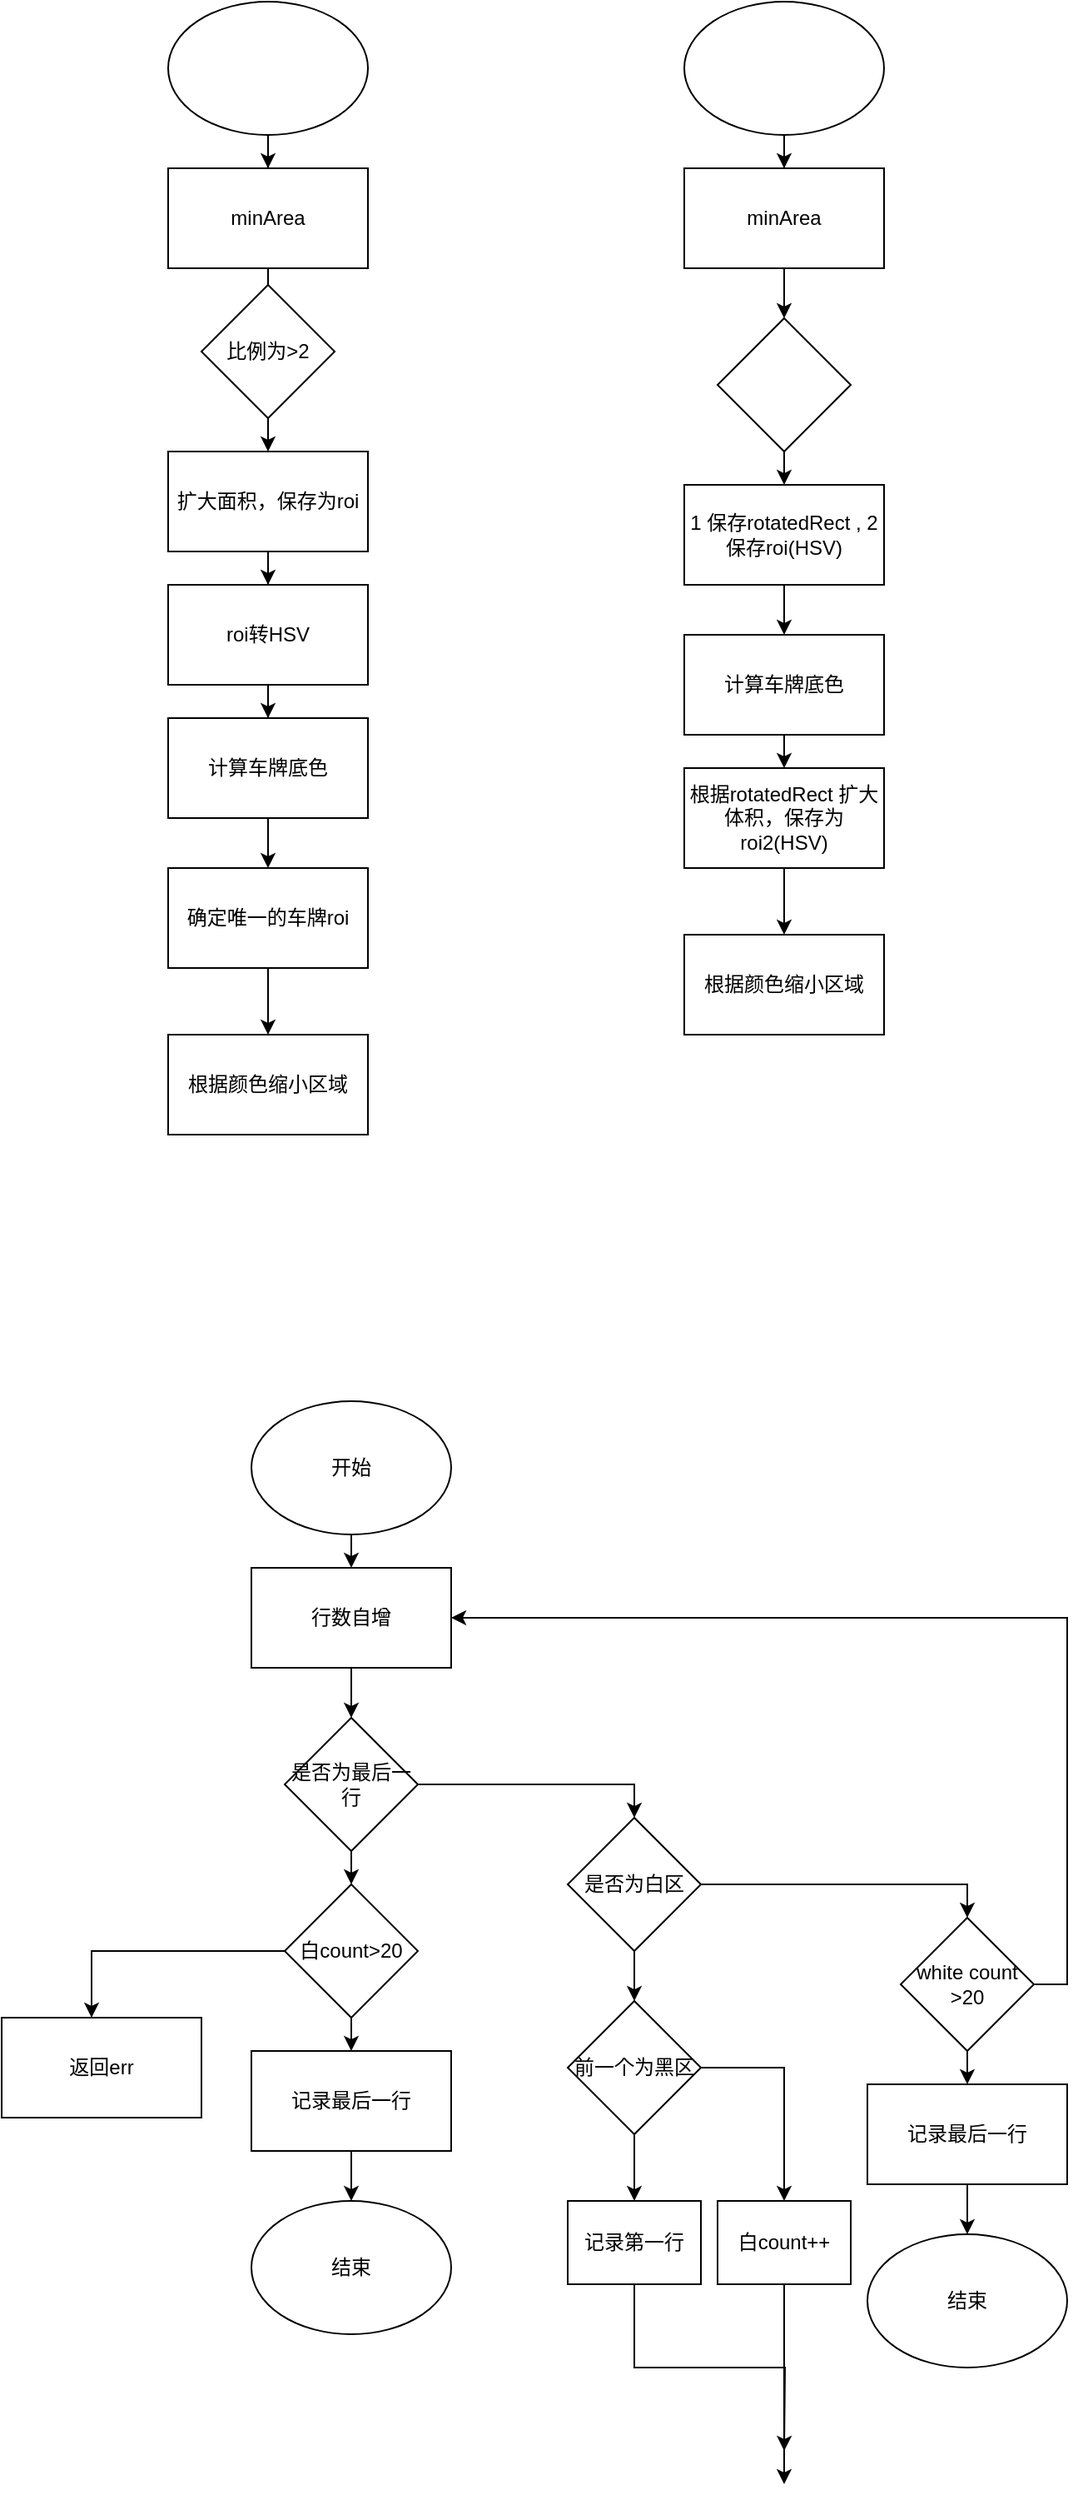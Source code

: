 <mxfile version="12.1.9" type="github" pages="1">
  <diagram id="sOJgpRjMxfrlRFF4v9KC" name="Page-1">
    <mxGraphModel dx="1422" dy="762" grid="1" gridSize="10" guides="1" tooltips="1" connect="1" arrows="1" fold="1" page="1" pageScale="1" pageWidth="827" pageHeight="1169" math="0" shadow="0">
      <root>
        <mxCell id="0"/>
        <mxCell id="1" parent="0"/>
        <mxCell id="GSiQ4Ob3SJ08c_HrdLGT-2" style="edgeStyle=orthogonalEdgeStyle;rounded=0;orthogonalLoop=1;jettySize=auto;html=1;" parent="1" source="GSiQ4Ob3SJ08c_HrdLGT-3" edge="1">
          <mxGeometry relative="1" as="geometry">
            <mxPoint x="180" y="460" as="targetPoint"/>
            <Array as="points">
              <mxPoint x="180" y="520"/>
              <mxPoint x="180" y="520"/>
            </Array>
          </mxGeometry>
        </mxCell>
        <mxCell id="GSiQ4Ob3SJ08c_HrdLGT-1" value="" style="ellipse;whiteSpace=wrap;html=1;" parent="1" vertex="1">
          <mxGeometry x="120" y="320" width="120" height="80" as="geometry"/>
        </mxCell>
        <mxCell id="GSiQ4Ob3SJ08c_HrdLGT-3" value="minArea" style="rounded=0;whiteSpace=wrap;html=1;" parent="1" vertex="1">
          <mxGeometry x="120" y="420" width="120" height="60" as="geometry"/>
        </mxCell>
        <mxCell id="GSiQ4Ob3SJ08c_HrdLGT-4" style="edgeStyle=orthogonalEdgeStyle;rounded=0;orthogonalLoop=1;jettySize=auto;html=1;" parent="1" source="GSiQ4Ob3SJ08c_HrdLGT-1" target="GSiQ4Ob3SJ08c_HrdLGT-3" edge="1">
          <mxGeometry relative="1" as="geometry">
            <mxPoint x="180" y="460" as="targetPoint"/>
            <mxPoint x="180" y="390" as="sourcePoint"/>
          </mxGeometry>
        </mxCell>
        <mxCell id="GSiQ4Ob3SJ08c_HrdLGT-7" value="" style="edgeStyle=orthogonalEdgeStyle;rounded=0;orthogonalLoop=1;jettySize=auto;html=1;" parent="1" source="GSiQ4Ob3SJ08c_HrdLGT-5" edge="1">
          <mxGeometry relative="1" as="geometry">
            <mxPoint x="180" y="590" as="targetPoint"/>
          </mxGeometry>
        </mxCell>
        <mxCell id="GSiQ4Ob3SJ08c_HrdLGT-5" value="比例为&amp;gt;2" style="rhombus;whiteSpace=wrap;html=1;" parent="1" vertex="1">
          <mxGeometry x="140" y="490" width="80" height="80" as="geometry"/>
        </mxCell>
        <mxCell id="GSiQ4Ob3SJ08c_HrdLGT-10" value="" style="edgeStyle=orthogonalEdgeStyle;rounded=0;orthogonalLoop=1;jettySize=auto;html=1;" parent="1" source="GSiQ4Ob3SJ08c_HrdLGT-8" target="GSiQ4Ob3SJ08c_HrdLGT-9" edge="1">
          <mxGeometry relative="1" as="geometry"/>
        </mxCell>
        <mxCell id="GSiQ4Ob3SJ08c_HrdLGT-8" value="扩大面积，保存为roi" style="rounded=0;whiteSpace=wrap;html=1;" parent="1" vertex="1">
          <mxGeometry x="120" y="590" width="120" height="60" as="geometry"/>
        </mxCell>
        <mxCell id="GSiQ4Ob3SJ08c_HrdLGT-12" value="" style="edgeStyle=orthogonalEdgeStyle;rounded=0;orthogonalLoop=1;jettySize=auto;html=1;" parent="1" source="GSiQ4Ob3SJ08c_HrdLGT-9" target="GSiQ4Ob3SJ08c_HrdLGT-11" edge="1">
          <mxGeometry relative="1" as="geometry"/>
        </mxCell>
        <mxCell id="GSiQ4Ob3SJ08c_HrdLGT-9" value="roi转HSV" style="rounded=0;whiteSpace=wrap;html=1;" parent="1" vertex="1">
          <mxGeometry x="120" y="670" width="120" height="60" as="geometry"/>
        </mxCell>
        <mxCell id="GSiQ4Ob3SJ08c_HrdLGT-13" style="edgeStyle=orthogonalEdgeStyle;rounded=0;orthogonalLoop=1;jettySize=auto;html=1;exitX=0.5;exitY=1;exitDx=0;exitDy=0;" parent="1" source="GSiQ4Ob3SJ08c_HrdLGT-11" edge="1">
          <mxGeometry relative="1" as="geometry">
            <mxPoint x="180" y="840" as="targetPoint"/>
          </mxGeometry>
        </mxCell>
        <mxCell id="GSiQ4Ob3SJ08c_HrdLGT-11" value="计算车牌底色" style="rounded=0;whiteSpace=wrap;html=1;" parent="1" vertex="1">
          <mxGeometry x="120" y="750" width="120" height="60" as="geometry"/>
        </mxCell>
        <mxCell id="GSiQ4Ob3SJ08c_HrdLGT-14" value="根据颜色缩小区域" style="rounded=0;whiteSpace=wrap;html=1;" parent="1" vertex="1">
          <mxGeometry x="120" y="940" width="120" height="60" as="geometry"/>
        </mxCell>
        <mxCell id="GSiQ4Ob3SJ08c_HrdLGT-17" value="" style="edgeStyle=orthogonalEdgeStyle;rounded=0;orthogonalLoop=1;jettySize=auto;html=1;entryX=0.5;entryY=0;entryDx=0;entryDy=0;" parent="1" source="GSiQ4Ob3SJ08c_HrdLGT-15" target="GSiQ4Ob3SJ08c_HrdLGT-18" edge="1">
          <mxGeometry relative="1" as="geometry">
            <mxPoint x="490" y="480" as="targetPoint"/>
          </mxGeometry>
        </mxCell>
        <mxCell id="GSiQ4Ob3SJ08c_HrdLGT-15" value="" style="ellipse;whiteSpace=wrap;html=1;" parent="1" vertex="1">
          <mxGeometry x="430" y="320" width="120" height="80" as="geometry"/>
        </mxCell>
        <mxCell id="GSiQ4Ob3SJ08c_HrdLGT-19" style="edgeStyle=orthogonalEdgeStyle;rounded=0;orthogonalLoop=1;jettySize=auto;html=1;entryX=0.5;entryY=0;entryDx=0;entryDy=0;" parent="1" source="GSiQ4Ob3SJ08c_HrdLGT-18" target="GSiQ4Ob3SJ08c_HrdLGT-20" edge="1">
          <mxGeometry relative="1" as="geometry">
            <mxPoint x="490" y="500" as="targetPoint"/>
          </mxGeometry>
        </mxCell>
        <mxCell id="GSiQ4Ob3SJ08c_HrdLGT-18" value="minArea" style="rounded=0;whiteSpace=wrap;html=1;" parent="1" vertex="1">
          <mxGeometry x="430" y="420" width="120" height="60" as="geometry"/>
        </mxCell>
        <mxCell id="GSiQ4Ob3SJ08c_HrdLGT-28" style="edgeStyle=orthogonalEdgeStyle;rounded=0;orthogonalLoop=1;jettySize=auto;html=1;exitX=0.5;exitY=1;exitDx=0;exitDy=0;entryX=0.5;entryY=0;entryDx=0;entryDy=0;" parent="1" source="GSiQ4Ob3SJ08c_HrdLGT-20" target="GSiQ4Ob3SJ08c_HrdLGT-22" edge="1">
          <mxGeometry relative="1" as="geometry"/>
        </mxCell>
        <mxCell id="GSiQ4Ob3SJ08c_HrdLGT-20" value="" style="rhombus;whiteSpace=wrap;html=1;" parent="1" vertex="1">
          <mxGeometry x="450" y="510" width="80" height="80" as="geometry"/>
        </mxCell>
        <mxCell id="UEBu72hojOKj4oL53jnx-5" style="edgeStyle=orthogonalEdgeStyle;rounded=0;orthogonalLoop=1;jettySize=auto;html=1;exitX=0.5;exitY=1;exitDx=0;exitDy=0;entryX=0.5;entryY=0;entryDx=0;entryDy=0;" parent="1" source="GSiQ4Ob3SJ08c_HrdLGT-22" target="GSiQ4Ob3SJ08c_HrdLGT-26" edge="1">
          <mxGeometry relative="1" as="geometry"/>
        </mxCell>
        <mxCell id="GSiQ4Ob3SJ08c_HrdLGT-22" value="1 保存rotatedRect , 2 保存roi(HSV)" style="rounded=0;whiteSpace=wrap;html=1;" parent="1" vertex="1">
          <mxGeometry x="430" y="610" width="120" height="60" as="geometry"/>
        </mxCell>
        <mxCell id="UEBu72hojOKj4oL53jnx-4" style="edgeStyle=orthogonalEdgeStyle;rounded=0;orthogonalLoop=1;jettySize=auto;html=1;exitX=0.5;exitY=1;exitDx=0;exitDy=0;entryX=0.5;entryY=0;entryDx=0;entryDy=0;" parent="1" source="GSiQ4Ob3SJ08c_HrdLGT-26" target="GSiQ4Ob3SJ08c_HrdLGT-29" edge="1">
          <mxGeometry relative="1" as="geometry"/>
        </mxCell>
        <mxCell id="GSiQ4Ob3SJ08c_HrdLGT-26" value="计算车牌底色" style="rounded=0;whiteSpace=wrap;html=1;" parent="1" vertex="1">
          <mxGeometry x="430" y="700" width="120" height="60" as="geometry"/>
        </mxCell>
        <mxCell id="GSiQ4Ob3SJ08c_HrdLGT-27" value="根据颜色缩小区域" style="rounded=0;whiteSpace=wrap;html=1;" parent="1" vertex="1">
          <mxGeometry x="430" y="880" width="120" height="60" as="geometry"/>
        </mxCell>
        <mxCell id="UEBu72hojOKj4oL53jnx-2" style="edgeStyle=orthogonalEdgeStyle;rounded=0;orthogonalLoop=1;jettySize=auto;html=1;exitX=0.5;exitY=1;exitDx=0;exitDy=0;entryX=0.5;entryY=0;entryDx=0;entryDy=0;" parent="1" source="GSiQ4Ob3SJ08c_HrdLGT-29" target="GSiQ4Ob3SJ08c_HrdLGT-27" edge="1">
          <mxGeometry relative="1" as="geometry"/>
        </mxCell>
        <mxCell id="GSiQ4Ob3SJ08c_HrdLGT-29" value="根据rotatedRect 扩大体积，保存为roi2(HSV)" style="rounded=0;whiteSpace=wrap;html=1;" parent="1" vertex="1">
          <mxGeometry x="430" y="780" width="120" height="60" as="geometry"/>
        </mxCell>
        <mxCell id="UEBu72hojOKj4oL53jnx-7" style="edgeStyle=orthogonalEdgeStyle;rounded=0;orthogonalLoop=1;jettySize=auto;html=1;exitX=0.5;exitY=1;exitDx=0;exitDy=0;entryX=0.5;entryY=0;entryDx=0;entryDy=0;" parent="1" source="UEBu72hojOKj4oL53jnx-6" target="GSiQ4Ob3SJ08c_HrdLGT-14" edge="1">
          <mxGeometry relative="1" as="geometry"/>
        </mxCell>
        <mxCell id="UEBu72hojOKj4oL53jnx-6" value="确定唯一的车牌roi" style="rounded=0;whiteSpace=wrap;html=1;" parent="1" vertex="1">
          <mxGeometry x="120" y="840" width="120" height="60" as="geometry"/>
        </mxCell>
        <mxCell id="C0Rlq2liqc8mPEFT4iel-5" style="edgeStyle=orthogonalEdgeStyle;rounded=0;orthogonalLoop=1;jettySize=auto;html=1;exitX=0.5;exitY=1;exitDx=0;exitDy=0;" edge="1" parent="1" source="C0Rlq2liqc8mPEFT4iel-1">
          <mxGeometry relative="1" as="geometry">
            <mxPoint x="230" y="1260" as="targetPoint"/>
          </mxGeometry>
        </mxCell>
        <mxCell id="C0Rlq2liqc8mPEFT4iel-1" value="开始" style="ellipse;whiteSpace=wrap;html=1;" vertex="1" parent="1">
          <mxGeometry x="170" y="1160" width="120" height="80" as="geometry"/>
        </mxCell>
        <mxCell id="C0Rlq2liqc8mPEFT4iel-8" value="" style="edgeStyle=orthogonalEdgeStyle;rounded=0;orthogonalLoop=1;jettySize=auto;html=1;" edge="1" parent="1" source="C0Rlq2liqc8mPEFT4iel-3">
          <mxGeometry relative="1" as="geometry">
            <mxPoint x="400" y="1520" as="targetPoint"/>
          </mxGeometry>
        </mxCell>
        <mxCell id="C0Rlq2liqc8mPEFT4iel-21" style="edgeStyle=orthogonalEdgeStyle;rounded=0;orthogonalLoop=1;jettySize=auto;html=1;exitX=1;exitY=0.5;exitDx=0;exitDy=0;entryX=0.5;entryY=0;entryDx=0;entryDy=0;" edge="1" parent="1" source="C0Rlq2liqc8mPEFT4iel-3" target="C0Rlq2liqc8mPEFT4iel-22">
          <mxGeometry relative="1" as="geometry">
            <mxPoint x="610" y="1450" as="targetPoint"/>
          </mxGeometry>
        </mxCell>
        <mxCell id="C0Rlq2liqc8mPEFT4iel-3" value="是否为白区" style="rhombus;whiteSpace=wrap;html=1;" vertex="1" parent="1">
          <mxGeometry x="360" y="1410" width="80" height="80" as="geometry"/>
        </mxCell>
        <mxCell id="C0Rlq2liqc8mPEFT4iel-9" style="edgeStyle=orthogonalEdgeStyle;rounded=0;orthogonalLoop=1;jettySize=auto;html=1;exitX=0.5;exitY=1;exitDx=0;exitDy=0;" edge="1" parent="1" source="C0Rlq2liqc8mPEFT4iel-6">
          <mxGeometry relative="1" as="geometry">
            <mxPoint x="230" y="1350" as="targetPoint"/>
          </mxGeometry>
        </mxCell>
        <mxCell id="C0Rlq2liqc8mPEFT4iel-6" value="行数自增" style="rounded=0;whiteSpace=wrap;html=1;" vertex="1" parent="1">
          <mxGeometry x="170" y="1260" width="120" height="60" as="geometry"/>
        </mxCell>
        <mxCell id="C0Rlq2liqc8mPEFT4iel-12" style="edgeStyle=orthogonalEdgeStyle;rounded=0;orthogonalLoop=1;jettySize=auto;html=1;" edge="1" parent="1" source="C0Rlq2liqc8mPEFT4iel-11">
          <mxGeometry relative="1" as="geometry">
            <mxPoint x="230" y="1450" as="targetPoint"/>
          </mxGeometry>
        </mxCell>
        <mxCell id="C0Rlq2liqc8mPEFT4iel-20" style="edgeStyle=orthogonalEdgeStyle;rounded=0;orthogonalLoop=1;jettySize=auto;html=1;exitX=1;exitY=0.5;exitDx=0;exitDy=0;entryX=0.5;entryY=0;entryDx=0;entryDy=0;" edge="1" parent="1" source="C0Rlq2liqc8mPEFT4iel-11" target="C0Rlq2liqc8mPEFT4iel-3">
          <mxGeometry relative="1" as="geometry"/>
        </mxCell>
        <mxCell id="C0Rlq2liqc8mPEFT4iel-11" value="是否为最后一行" style="rhombus;whiteSpace=wrap;html=1;" vertex="1" parent="1">
          <mxGeometry x="190" y="1350" width="80" height="80" as="geometry"/>
        </mxCell>
        <mxCell id="C0Rlq2liqc8mPEFT4iel-14" style="edgeStyle=orthogonalEdgeStyle;rounded=0;orthogonalLoop=1;jettySize=auto;html=1;exitX=0.5;exitY=1;exitDx=0;exitDy=0;" edge="1" parent="1" source="C0Rlq2liqc8mPEFT4iel-13">
          <mxGeometry relative="1" as="geometry">
            <mxPoint x="230" y="1550" as="targetPoint"/>
          </mxGeometry>
        </mxCell>
        <mxCell id="C0Rlq2liqc8mPEFT4iel-18" style="edgeStyle=orthogonalEdgeStyle;rounded=0;orthogonalLoop=1;jettySize=auto;html=1;entryX=0.45;entryY=0;entryDx=0;entryDy=0;entryPerimeter=0;" edge="1" parent="1" source="C0Rlq2liqc8mPEFT4iel-13" target="C0Rlq2liqc8mPEFT4iel-19">
          <mxGeometry relative="1" as="geometry">
            <mxPoint x="80" y="1490" as="targetPoint"/>
          </mxGeometry>
        </mxCell>
        <mxCell id="C0Rlq2liqc8mPEFT4iel-13" value="白count&amp;gt;20" style="rhombus;whiteSpace=wrap;html=1;" vertex="1" parent="1">
          <mxGeometry x="190" y="1450" width="80" height="80" as="geometry"/>
        </mxCell>
        <mxCell id="C0Rlq2liqc8mPEFT4iel-16" style="edgeStyle=orthogonalEdgeStyle;rounded=0;orthogonalLoop=1;jettySize=auto;html=1;" edge="1" parent="1" source="C0Rlq2liqc8mPEFT4iel-15">
          <mxGeometry relative="1" as="geometry">
            <mxPoint x="230" y="1640" as="targetPoint"/>
          </mxGeometry>
        </mxCell>
        <mxCell id="C0Rlq2liqc8mPEFT4iel-15" value="记录最后一行" style="rounded=0;whiteSpace=wrap;html=1;" vertex="1" parent="1">
          <mxGeometry x="170" y="1550" width="120" height="60" as="geometry"/>
        </mxCell>
        <mxCell id="C0Rlq2liqc8mPEFT4iel-19" value="返回err" style="rounded=0;whiteSpace=wrap;html=1;" vertex="1" parent="1">
          <mxGeometry x="20" y="1530" width="120" height="60" as="geometry"/>
        </mxCell>
        <mxCell id="C0Rlq2liqc8mPEFT4iel-23" style="edgeStyle=orthogonalEdgeStyle;rounded=0;orthogonalLoop=1;jettySize=auto;html=1;" edge="1" parent="1" source="C0Rlq2liqc8mPEFT4iel-22">
          <mxGeometry relative="1" as="geometry">
            <mxPoint x="600" y="1570" as="targetPoint"/>
          </mxGeometry>
        </mxCell>
        <mxCell id="C0Rlq2liqc8mPEFT4iel-28" style="edgeStyle=orthogonalEdgeStyle;rounded=0;orthogonalLoop=1;jettySize=auto;html=1;exitX=1;exitY=0.5;exitDx=0;exitDy=0;entryX=1;entryY=0.5;entryDx=0;entryDy=0;" edge="1" parent="1" source="C0Rlq2liqc8mPEFT4iel-22" target="C0Rlq2liqc8mPEFT4iel-6">
          <mxGeometry relative="1" as="geometry"/>
        </mxCell>
        <mxCell id="C0Rlq2liqc8mPEFT4iel-22" value="white count &amp;gt;20" style="rhombus;whiteSpace=wrap;html=1;" vertex="1" parent="1">
          <mxGeometry x="560" y="1470" width="80" height="80" as="geometry"/>
        </mxCell>
        <mxCell id="C0Rlq2liqc8mPEFT4iel-25" style="edgeStyle=orthogonalEdgeStyle;rounded=0;orthogonalLoop=1;jettySize=auto;html=1;entryX=0.5;entryY=0;entryDx=0;entryDy=0;" edge="1" parent="1" source="C0Rlq2liqc8mPEFT4iel-24" target="C0Rlq2liqc8mPEFT4iel-27">
          <mxGeometry relative="1" as="geometry">
            <mxPoint x="600" y="1656" as="targetPoint"/>
          </mxGeometry>
        </mxCell>
        <mxCell id="C0Rlq2liqc8mPEFT4iel-24" value="记录最后一行" style="rounded=0;whiteSpace=wrap;html=1;" vertex="1" parent="1">
          <mxGeometry x="540" y="1570" width="120" height="60" as="geometry"/>
        </mxCell>
        <mxCell id="C0Rlq2liqc8mPEFT4iel-26" value="&lt;span style=&quot;white-space: normal&quot;&gt;结束&lt;/span&gt;" style="ellipse;whiteSpace=wrap;html=1;" vertex="1" parent="1">
          <mxGeometry x="170" y="1640" width="120" height="80" as="geometry"/>
        </mxCell>
        <mxCell id="C0Rlq2liqc8mPEFT4iel-27" value="&lt;span style=&quot;white-space: normal&quot;&gt;结束&lt;/span&gt;" style="ellipse;whiteSpace=wrap;html=1;" vertex="1" parent="1">
          <mxGeometry x="540" y="1660" width="120" height="80" as="geometry"/>
        </mxCell>
        <mxCell id="C0Rlq2liqc8mPEFT4iel-30" style="edgeStyle=orthogonalEdgeStyle;rounded=0;orthogonalLoop=1;jettySize=auto;html=1;" edge="1" parent="1" source="C0Rlq2liqc8mPEFT4iel-29">
          <mxGeometry relative="1" as="geometry">
            <mxPoint x="400" y="1640" as="targetPoint"/>
          </mxGeometry>
        </mxCell>
        <mxCell id="C0Rlq2liqc8mPEFT4iel-36" style="edgeStyle=orthogonalEdgeStyle;rounded=0;orthogonalLoop=1;jettySize=auto;html=1;entryX=0.5;entryY=0;entryDx=0;entryDy=0;" edge="1" parent="1" source="C0Rlq2liqc8mPEFT4iel-29" target="C0Rlq2liqc8mPEFT4iel-35">
          <mxGeometry relative="1" as="geometry"/>
        </mxCell>
        <mxCell id="C0Rlq2liqc8mPEFT4iel-29" value="前一个为黑区" style="rhombus;whiteSpace=wrap;html=1;" vertex="1" parent="1">
          <mxGeometry x="360" y="1520" width="80" height="80" as="geometry"/>
        </mxCell>
        <mxCell id="C0Rlq2liqc8mPEFT4iel-33" style="edgeStyle=orthogonalEdgeStyle;rounded=0;orthogonalLoop=1;jettySize=auto;html=1;exitX=0.5;exitY=1;exitDx=0;exitDy=0;" edge="1" parent="1" source="C0Rlq2liqc8mPEFT4iel-32">
          <mxGeometry relative="1" as="geometry">
            <mxPoint x="490" y="1790" as="targetPoint"/>
          </mxGeometry>
        </mxCell>
        <mxCell id="C0Rlq2liqc8mPEFT4iel-32" value="记录第一行" style="rounded=0;whiteSpace=wrap;html=1;" vertex="1" parent="1">
          <mxGeometry x="360" y="1640" width="80" height="50" as="geometry"/>
        </mxCell>
        <mxCell id="C0Rlq2liqc8mPEFT4iel-37" style="edgeStyle=orthogonalEdgeStyle;rounded=0;orthogonalLoop=1;jettySize=auto;html=1;exitX=0.5;exitY=1;exitDx=0;exitDy=0;" edge="1" parent="1" source="C0Rlq2liqc8mPEFT4iel-35">
          <mxGeometry relative="1" as="geometry">
            <mxPoint x="490" y="1810" as="targetPoint"/>
          </mxGeometry>
        </mxCell>
        <mxCell id="C0Rlq2liqc8mPEFT4iel-35" value="白count++" style="rounded=0;whiteSpace=wrap;html=1;" vertex="1" parent="1">
          <mxGeometry x="450" y="1640" width="80" height="50" as="geometry"/>
        </mxCell>
      </root>
    </mxGraphModel>
  </diagram>
</mxfile>
